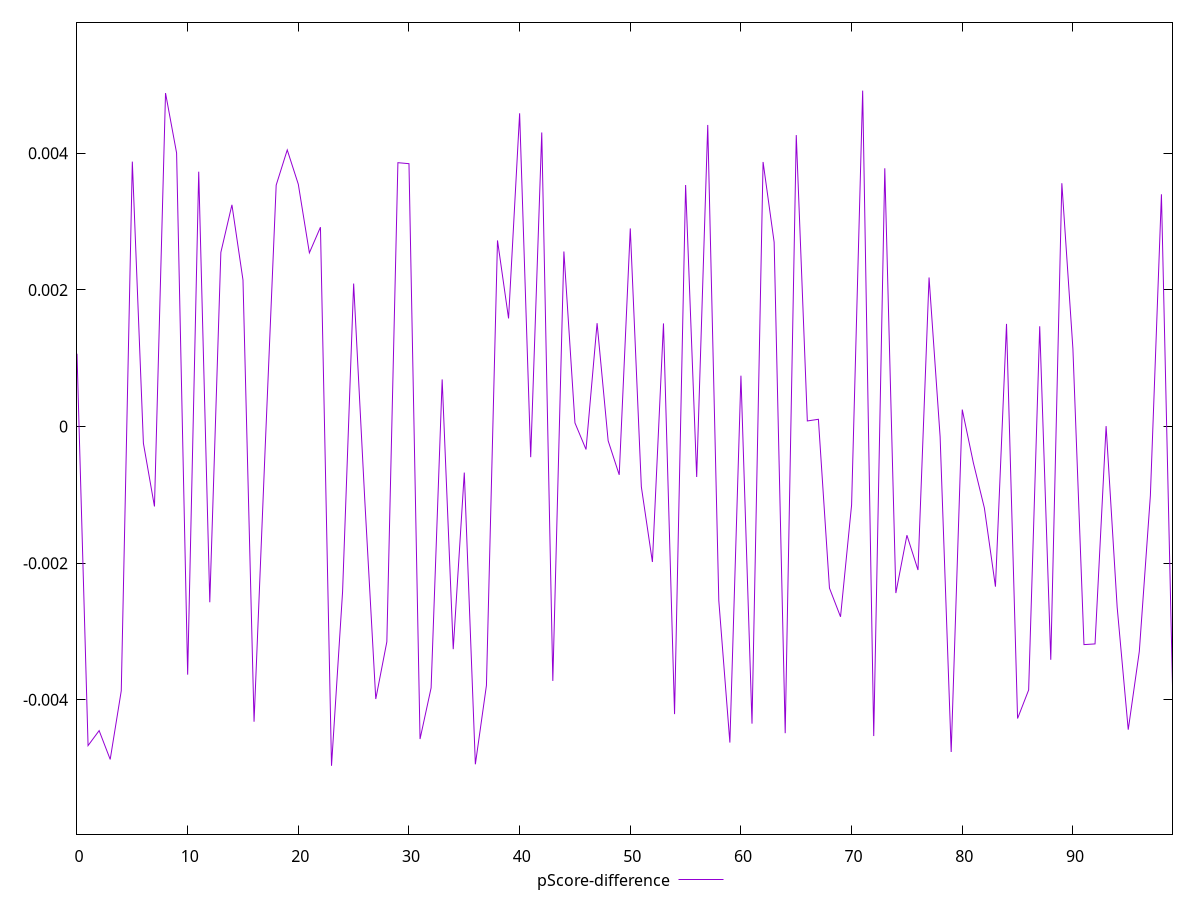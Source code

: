reset

$pScoreDifference <<EOF
0 0.0010656963320615498
1 -0.004669307971542858
2 -0.004450167492303425
3 -0.004871691083267238
4 -0.00386706447056151
5 0.0038781070640565574
6 -0.00024349431315029424
7 -0.001169563592066325
8 0.004881029445343854
9 0.004003723067899367
10 -0.0036316120534299057
11 0.003730602631968616
12 -0.0025716864153451646
13 0.002549040705578376
14 0.0032454421253739207
15 0.0021445389552968708
16 -0.004319938761416675
17 -0.00033404828317629143
18 0.003533932911557569
19 0.004048632659947482
20 0.003546068150205861
21 0.0025429273352531867
22 0.0029178848140740676
23 -0.0049652693745697585
24 -0.0024184291087719356
25 0.002093115109532584
26 -0.0010545711030746086
27 -0.003987769862246582
28 -0.0031501893237282363
29 0.003862218839171372
30 0.003847523860316615
31 -0.004573237761245186
32 -0.0038250865054990646
33 0.0006903070443881332
34 -0.0032579202681430885
35 -0.0006737443666530174
36 -0.0049428652175183
37 -0.0037894214068564525
38 0.0027241591139448573
39 0.001582911049806346
40 0.004585050346883057
41 -0.0004483693105054032
42 0.004304643590666957
43 -0.0037231650767582947
44 0.0025625125773306445
45 0.00005376425562497733
46 -0.0003351121750734265
47 0.001512694802935699
48 -0.00020820202401472532
49 -0.0007064715563954715
50 0.0028995074622484296
51 -0.0008818340303010652
52 -0.0019819887389422863
53 0.001509407647959926
54 -0.004208411469442175
55 0.0035353686586497846
56 -0.0007378391042633936
57 0.004414308650231513
58 -0.002548070793337076
59 -0.004625321197541221
60 0.0007449576132393387
61 -0.004348712353124395
62 0.003872594651182726
63 0.0026986111978221095
64 -0.0044883430323025
65 0.0042665055923004624
66 0.0000821088933403713
67 0.00010630051215676506
68 -0.0023641023069601586
69 -0.002784290289180813
70 -0.0011476509695024228
71 0.004916886502322915
72 -0.0045294314808743685
73 0.003780205889076904
74 -0.002436917326432586
75 -0.001590275970052124
76 -0.0020994711630741847
77 0.0021821975453582
78 -0.00014920279388930258
79 -0.004763409014372999
80 0.000248507099401829
81 -0.0005279181027327828
82 -0.0011918733602808151
83 -0.00234333279877319
84 0.0015029856057385826
85 -0.0042728478853582
86 -0.0038556875938128288
87 0.0014679375706420084
88 -0.003413262357388258
89 0.003561785998416722
90 0.0011386796179322367
91 -0.003191520745225662
92 -0.0031812622679593394
93 0.000006434799793564316
94 -0.002644544729393683
95 -0.004436723127780873
96 -0.0032926313505635685
97 -0.0010135642833912772
98 0.003399379585086404
99 -0.0037906958498375998
EOF

set key outside below
set xrange [0:99]
set yrange [-0.0059652693745697585:0.005916886502322915]
set trange [-0.0059652693745697585:0.005916886502322915]
set terminal svg size 640, 500 enhanced background rgb 'white'
set output "reprap/mainthread-work-breakdown/samples/pages+cached/pScore-difference/values.svg"

plot $pScoreDifference title "pScore-difference" with line

reset
